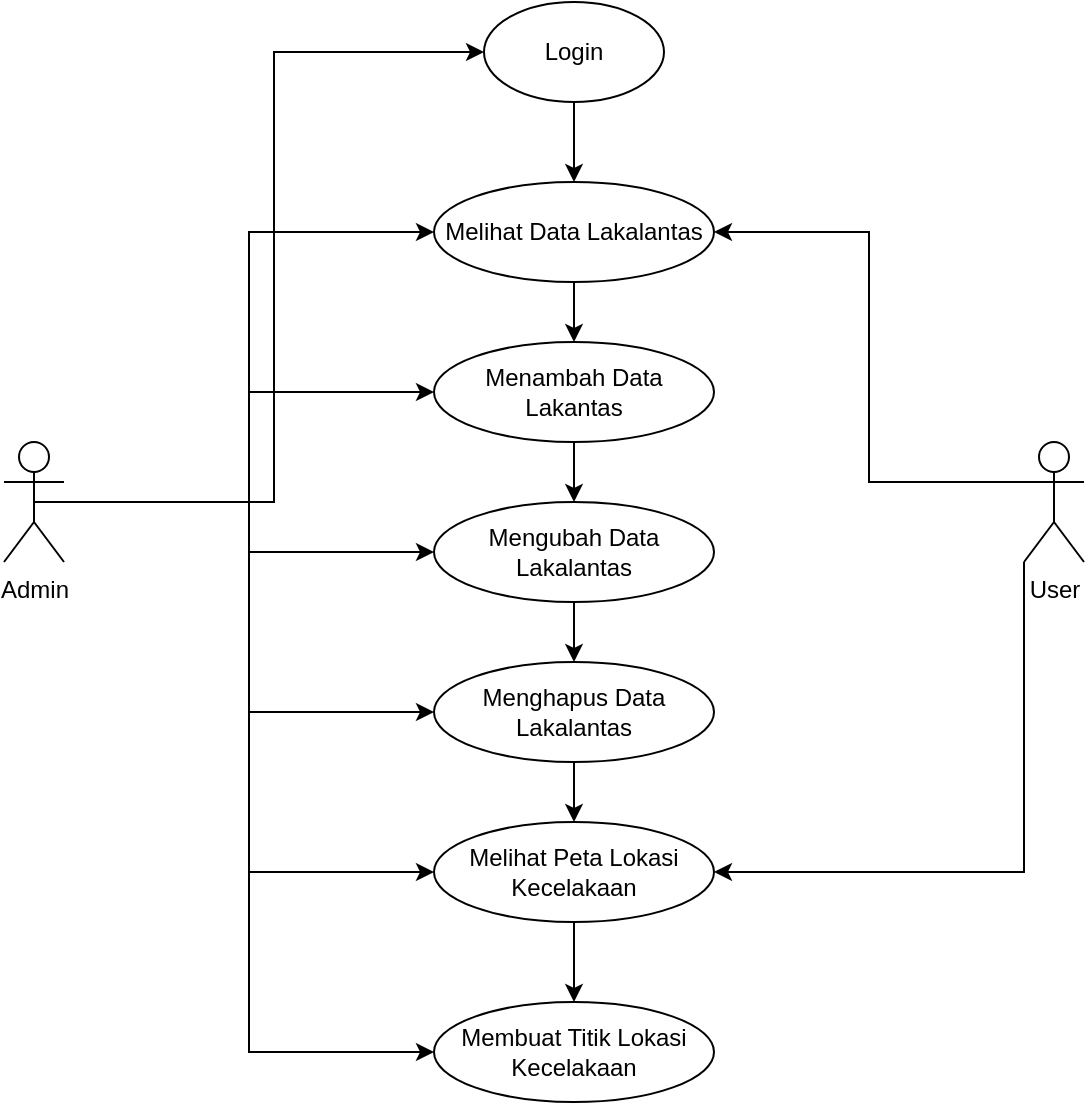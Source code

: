 <mxfile version="24.6.5" type="github">
  <diagram name="Halaman-1" id="yD_oKUrpSVjXng9ysBk6">
    <mxGraphModel dx="1354" dy="708" grid="1" gridSize="10" guides="1" tooltips="1" connect="1" arrows="1" fold="1" page="1" pageScale="1" pageWidth="827" pageHeight="1169" math="0" shadow="0">
      <root>
        <mxCell id="0" />
        <mxCell id="1" parent="0" />
        <mxCell id="k0irQY0OqWkTe5LtrjBl-28" style="edgeStyle=orthogonalEdgeStyle;rounded=0;orthogonalLoop=1;jettySize=auto;html=1;exitX=0.5;exitY=0.5;exitDx=0;exitDy=0;exitPerimeter=0;entryX=0;entryY=0.5;entryDx=0;entryDy=0;" edge="1" parent="1" source="k0irQY0OqWkTe5LtrjBl-2" target="k0irQY0OqWkTe5LtrjBl-13">
          <mxGeometry relative="1" as="geometry" />
        </mxCell>
        <mxCell id="k0irQY0OqWkTe5LtrjBl-30" style="edgeStyle=orthogonalEdgeStyle;rounded=0;orthogonalLoop=1;jettySize=auto;html=1;exitX=0.5;exitY=0.5;exitDx=0;exitDy=0;exitPerimeter=0;entryX=0;entryY=0.5;entryDx=0;entryDy=0;" edge="1" parent="1" source="k0irQY0OqWkTe5LtrjBl-2" target="k0irQY0OqWkTe5LtrjBl-17">
          <mxGeometry relative="1" as="geometry" />
        </mxCell>
        <mxCell id="k0irQY0OqWkTe5LtrjBl-32" style="edgeStyle=orthogonalEdgeStyle;rounded=0;orthogonalLoop=1;jettySize=auto;html=1;exitX=0.5;exitY=0.5;exitDx=0;exitDy=0;exitPerimeter=0;entryX=0;entryY=0.5;entryDx=0;entryDy=0;" edge="1" parent="1" source="k0irQY0OqWkTe5LtrjBl-2" target="k0irQY0OqWkTe5LtrjBl-21">
          <mxGeometry relative="1" as="geometry" />
        </mxCell>
        <mxCell id="k0irQY0OqWkTe5LtrjBl-35" style="edgeStyle=orthogonalEdgeStyle;rounded=0;orthogonalLoop=1;jettySize=auto;html=1;exitX=0.5;exitY=0.5;exitDx=0;exitDy=0;exitPerimeter=0;entryX=0;entryY=0.5;entryDx=0;entryDy=0;" edge="1" parent="1" source="k0irQY0OqWkTe5LtrjBl-2" target="k0irQY0OqWkTe5LtrjBl-15">
          <mxGeometry relative="1" as="geometry" />
        </mxCell>
        <mxCell id="k0irQY0OqWkTe5LtrjBl-36" style="edgeStyle=orthogonalEdgeStyle;rounded=0;orthogonalLoop=1;jettySize=auto;html=1;exitX=0.5;exitY=0.5;exitDx=0;exitDy=0;exitPerimeter=0;entryX=0;entryY=0.5;entryDx=0;entryDy=0;" edge="1" parent="1" source="k0irQY0OqWkTe5LtrjBl-2" target="k0irQY0OqWkTe5LtrjBl-19">
          <mxGeometry relative="1" as="geometry" />
        </mxCell>
        <mxCell id="k0irQY0OqWkTe5LtrjBl-37" style="edgeStyle=orthogonalEdgeStyle;rounded=0;orthogonalLoop=1;jettySize=auto;html=1;exitX=0.5;exitY=0.5;exitDx=0;exitDy=0;exitPerimeter=0;entryX=0;entryY=0.5;entryDx=0;entryDy=0;" edge="1" parent="1" source="k0irQY0OqWkTe5LtrjBl-2" target="k0irQY0OqWkTe5LtrjBl-4">
          <mxGeometry relative="1" as="geometry" />
        </mxCell>
        <mxCell id="k0irQY0OqWkTe5LtrjBl-38" style="edgeStyle=orthogonalEdgeStyle;rounded=0;orthogonalLoop=1;jettySize=auto;html=1;exitX=0.5;exitY=0.5;exitDx=0;exitDy=0;exitPerimeter=0;entryX=0;entryY=0.5;entryDx=0;entryDy=0;" edge="1" parent="1" source="k0irQY0OqWkTe5LtrjBl-2" target="k0irQY0OqWkTe5LtrjBl-9">
          <mxGeometry relative="1" as="geometry" />
        </mxCell>
        <mxCell id="k0irQY0OqWkTe5LtrjBl-2" value="Admin" style="shape=umlActor;verticalLabelPosition=bottom;verticalAlign=top;html=1;outlineConnect=0;" vertex="1" parent="1">
          <mxGeometry x="110" y="300" width="30" height="60" as="geometry" />
        </mxCell>
        <mxCell id="k0irQY0OqWkTe5LtrjBl-33" style="edgeStyle=orthogonalEdgeStyle;rounded=0;orthogonalLoop=1;jettySize=auto;html=1;exitX=0;exitY=0.333;exitDx=0;exitDy=0;exitPerimeter=0;entryX=1;entryY=0.5;entryDx=0;entryDy=0;" edge="1" parent="1" source="k0irQY0OqWkTe5LtrjBl-3" target="k0irQY0OqWkTe5LtrjBl-9">
          <mxGeometry relative="1" as="geometry" />
        </mxCell>
        <mxCell id="k0irQY0OqWkTe5LtrjBl-34" style="edgeStyle=orthogonalEdgeStyle;rounded=0;orthogonalLoop=1;jettySize=auto;html=1;exitX=0;exitY=1;exitDx=0;exitDy=0;exitPerimeter=0;entryX=1;entryY=0.5;entryDx=0;entryDy=0;" edge="1" parent="1" source="k0irQY0OqWkTe5LtrjBl-3" target="k0irQY0OqWkTe5LtrjBl-19">
          <mxGeometry relative="1" as="geometry" />
        </mxCell>
        <mxCell id="k0irQY0OqWkTe5LtrjBl-3" value="User" style="shape=umlActor;verticalLabelPosition=bottom;verticalAlign=top;html=1;outlineConnect=0;" vertex="1" parent="1">
          <mxGeometry x="620" y="300" width="30" height="60" as="geometry" />
        </mxCell>
        <mxCell id="k0irQY0OqWkTe5LtrjBl-10" value="" style="edgeStyle=orthogonalEdgeStyle;rounded=0;orthogonalLoop=1;jettySize=auto;html=1;" edge="1" parent="1" source="k0irQY0OqWkTe5LtrjBl-4">
          <mxGeometry relative="1" as="geometry">
            <mxPoint x="395" y="170" as="targetPoint" />
          </mxGeometry>
        </mxCell>
        <mxCell id="k0irQY0OqWkTe5LtrjBl-4" value="Login" style="ellipse;whiteSpace=wrap;html=1;" vertex="1" parent="1">
          <mxGeometry x="350" y="80" width="90" height="50" as="geometry" />
        </mxCell>
        <mxCell id="k0irQY0OqWkTe5LtrjBl-14" value="" style="edgeStyle=orthogonalEdgeStyle;rounded=0;orthogonalLoop=1;jettySize=auto;html=1;" edge="1" parent="1" source="k0irQY0OqWkTe5LtrjBl-9" target="k0irQY0OqWkTe5LtrjBl-13">
          <mxGeometry relative="1" as="geometry" />
        </mxCell>
        <mxCell id="k0irQY0OqWkTe5LtrjBl-9" value="Melihat Data Lakalantas" style="ellipse;whiteSpace=wrap;html=1;" vertex="1" parent="1">
          <mxGeometry x="325" y="170" width="140" height="50" as="geometry" />
        </mxCell>
        <mxCell id="k0irQY0OqWkTe5LtrjBl-16" value="" style="edgeStyle=orthogonalEdgeStyle;rounded=0;orthogonalLoop=1;jettySize=auto;html=1;" edge="1" parent="1" source="k0irQY0OqWkTe5LtrjBl-13" target="k0irQY0OqWkTe5LtrjBl-15">
          <mxGeometry relative="1" as="geometry" />
        </mxCell>
        <mxCell id="k0irQY0OqWkTe5LtrjBl-13" value="Menambah Data Lakantas" style="ellipse;whiteSpace=wrap;html=1;" vertex="1" parent="1">
          <mxGeometry x="325" y="250" width="140" height="50" as="geometry" />
        </mxCell>
        <mxCell id="k0irQY0OqWkTe5LtrjBl-18" value="" style="edgeStyle=orthogonalEdgeStyle;rounded=0;orthogonalLoop=1;jettySize=auto;html=1;" edge="1" parent="1" source="k0irQY0OqWkTe5LtrjBl-15" target="k0irQY0OqWkTe5LtrjBl-17">
          <mxGeometry relative="1" as="geometry" />
        </mxCell>
        <mxCell id="k0irQY0OqWkTe5LtrjBl-15" value="Mengubah Data Lakalantas" style="ellipse;whiteSpace=wrap;html=1;" vertex="1" parent="1">
          <mxGeometry x="325" y="330" width="140" height="50" as="geometry" />
        </mxCell>
        <mxCell id="k0irQY0OqWkTe5LtrjBl-20" value="" style="edgeStyle=orthogonalEdgeStyle;rounded=0;orthogonalLoop=1;jettySize=auto;html=1;" edge="1" parent="1" source="k0irQY0OqWkTe5LtrjBl-17" target="k0irQY0OqWkTe5LtrjBl-19">
          <mxGeometry relative="1" as="geometry" />
        </mxCell>
        <mxCell id="k0irQY0OqWkTe5LtrjBl-17" value="Menghapus Data Lakalantas" style="ellipse;whiteSpace=wrap;html=1;" vertex="1" parent="1">
          <mxGeometry x="325" y="410" width="140" height="50" as="geometry" />
        </mxCell>
        <mxCell id="k0irQY0OqWkTe5LtrjBl-22" value="" style="edgeStyle=orthogonalEdgeStyle;rounded=0;orthogonalLoop=1;jettySize=auto;html=1;" edge="1" parent="1" source="k0irQY0OqWkTe5LtrjBl-19" target="k0irQY0OqWkTe5LtrjBl-21">
          <mxGeometry relative="1" as="geometry" />
        </mxCell>
        <mxCell id="k0irQY0OqWkTe5LtrjBl-19" value="Melihat Peta Lokasi Kecelakaan" style="ellipse;whiteSpace=wrap;html=1;" vertex="1" parent="1">
          <mxGeometry x="325" y="490" width="140" height="50" as="geometry" />
        </mxCell>
        <mxCell id="k0irQY0OqWkTe5LtrjBl-21" value="Membuat Titik Lokasi Kecelakaan" style="ellipse;whiteSpace=wrap;html=1;" vertex="1" parent="1">
          <mxGeometry x="325" y="580" width="140" height="50" as="geometry" />
        </mxCell>
      </root>
    </mxGraphModel>
  </diagram>
</mxfile>
